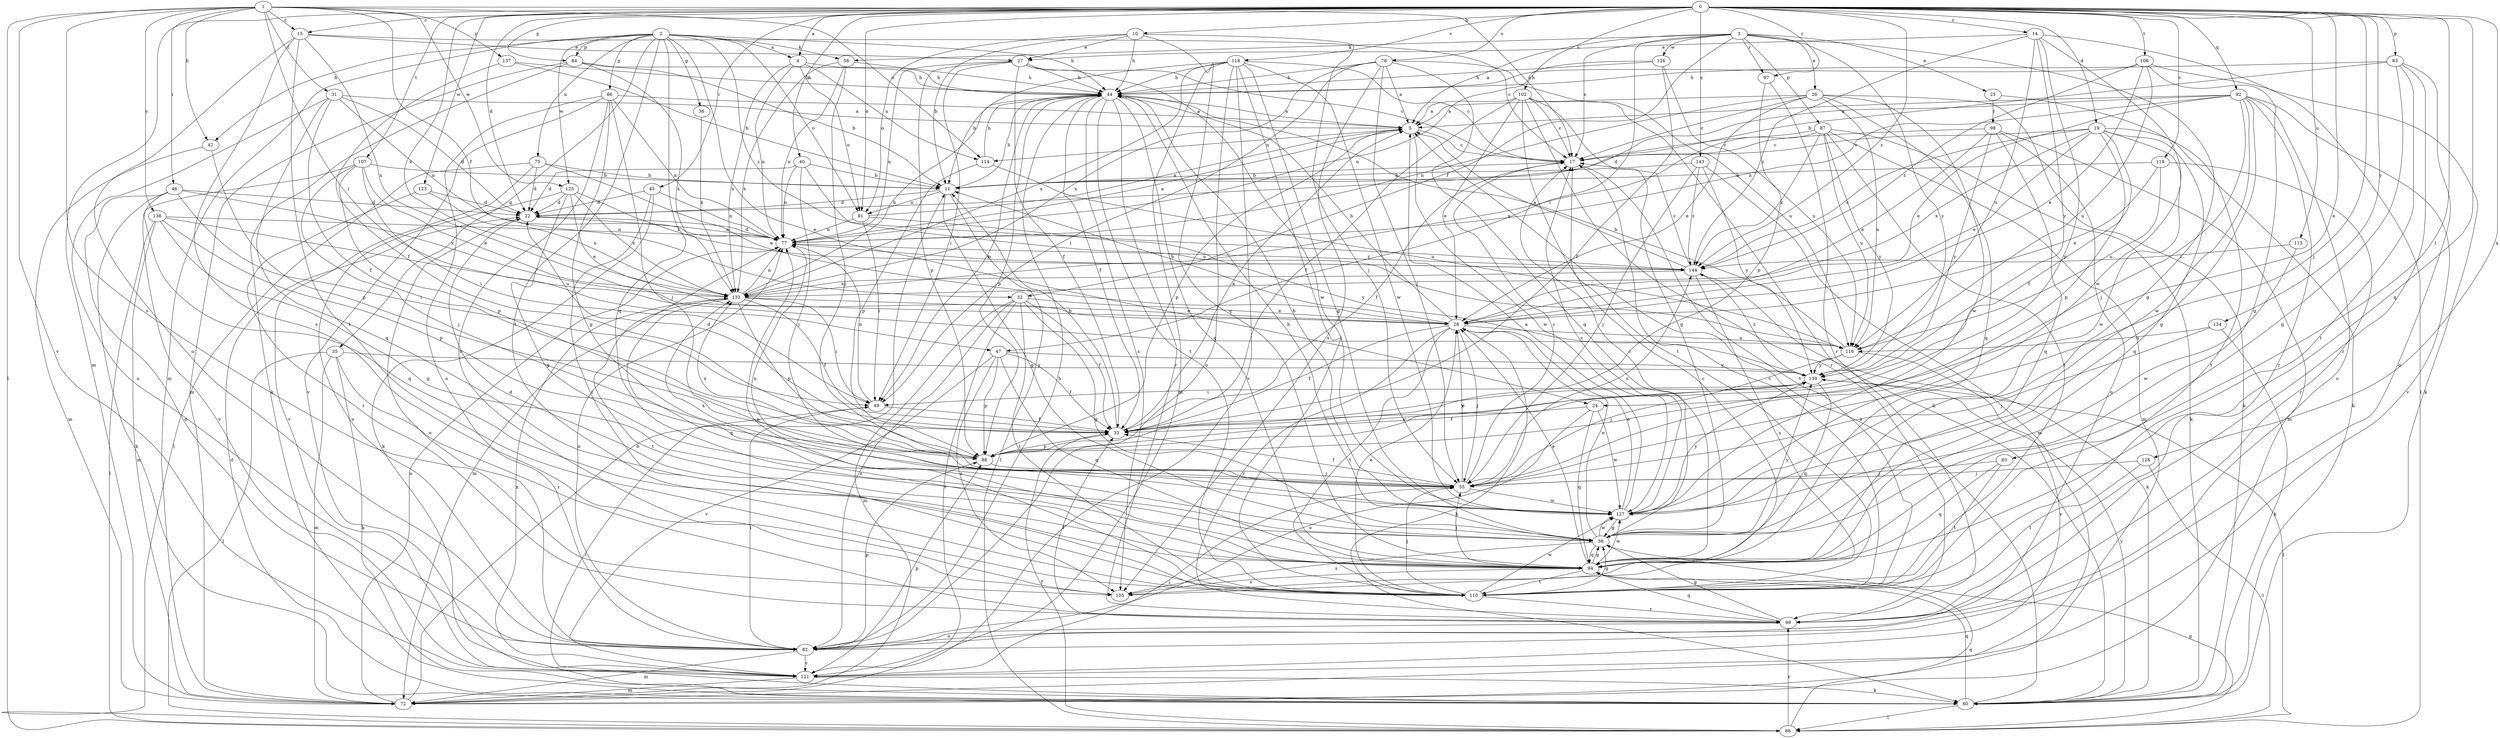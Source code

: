 strict digraph  {
0;
1;
2;
3;
4;
5;
10;
11;
14;
15;
17;
19;
22;
24;
25;
26;
27;
28;
31;
32;
33;
35;
36;
38;
40;
42;
44;
45;
46;
47;
49;
55;
58;
60;
63;
66;
72;
75;
77;
78;
81;
82;
83;
84;
86;
87;
88;
92;
94;
97;
98;
99;
102;
105;
107;
108;
110;
113;
114;
116;
118;
119;
121;
123;
125;
126;
127;
128;
133;
134;
137;
138;
139;
143;
144;
0 -> 4  [label=a];
0 -> 10  [label=b];
0 -> 14  [label=c];
0 -> 15  [label=c];
0 -> 19  [label=d];
0 -> 22  [label=d];
0 -> 24  [label=e];
0 -> 40  [label=h];
0 -> 45  [label=i];
0 -> 55  [label=j];
0 -> 63  [label=l];
0 -> 72  [label=m];
0 -> 78  [label=o];
0 -> 81  [label=o];
0 -> 83  [label=p];
0 -> 84  [label=p];
0 -> 92  [label=q];
0 -> 94  [label=q];
0 -> 97  [label=r];
0 -> 102  [label=s];
0 -> 107  [label=t];
0 -> 108  [label=t];
0 -> 113  [label=u];
0 -> 118  [label=v];
0 -> 119  [label=v];
0 -> 123  [label=w];
0 -> 128  [label=x];
0 -> 133  [label=x];
0 -> 134  [label=y];
0 -> 143  [label=z];
0 -> 144  [label=z];
1 -> 15  [label=c];
1 -> 17  [label=c];
1 -> 31  [label=f];
1 -> 32  [label=f];
1 -> 42  [label=h];
1 -> 46  [label=i];
1 -> 47  [label=i];
1 -> 66  [label=l];
1 -> 105  [label=s];
1 -> 114  [label=u];
1 -> 121  [label=v];
1 -> 125  [label=w];
1 -> 137  [label=y];
1 -> 138  [label=y];
2 -> 4  [label=a];
2 -> 24  [label=e];
2 -> 35  [label=g];
2 -> 36  [label=g];
2 -> 42  [label=h];
2 -> 44  [label=h];
2 -> 58  [label=k];
2 -> 72  [label=m];
2 -> 75  [label=n];
2 -> 81  [label=o];
2 -> 84  [label=p];
2 -> 86  [label=p];
2 -> 94  [label=q];
2 -> 110  [label=t];
2 -> 125  [label=w];
2 -> 144  [label=z];
3 -> 5  [label=a];
3 -> 17  [label=c];
3 -> 25  [label=e];
3 -> 26  [label=e];
3 -> 32  [label=f];
3 -> 38  [label=g];
3 -> 47  [label=i];
3 -> 58  [label=k];
3 -> 87  [label=p];
3 -> 97  [label=r];
3 -> 126  [label=w];
3 -> 139  [label=y];
4 -> 44  [label=h];
4 -> 77  [label=n];
4 -> 81  [label=o];
4 -> 114  [label=u];
4 -> 133  [label=x];
5 -> 17  [label=c];
5 -> 88  [label=p];
5 -> 114  [label=u];
5 -> 127  [label=w];
10 -> 11  [label=b];
10 -> 27  [label=e];
10 -> 44  [label=h];
10 -> 55  [label=j];
10 -> 81  [label=o];
10 -> 94  [label=q];
11 -> 22  [label=d];
11 -> 38  [label=g];
11 -> 44  [label=h];
11 -> 66  [label=l];
11 -> 81  [label=o];
14 -> 27  [label=e];
14 -> 66  [label=l];
14 -> 88  [label=p];
14 -> 116  [label=u];
14 -> 127  [label=w];
14 -> 139  [label=y];
14 -> 144  [label=z];
15 -> 17  [label=c];
15 -> 27  [label=e];
15 -> 82  [label=o];
15 -> 105  [label=s];
15 -> 110  [label=t];
15 -> 133  [label=x];
17 -> 11  [label=b];
17 -> 33  [label=f];
17 -> 110  [label=t];
19 -> 17  [label=c];
19 -> 28  [label=e];
19 -> 33  [label=f];
19 -> 88  [label=p];
19 -> 94  [label=q];
19 -> 110  [label=t];
19 -> 127  [label=w];
19 -> 133  [label=x];
19 -> 144  [label=z];
22 -> 77  [label=n];
22 -> 82  [label=o];
24 -> 33  [label=f];
24 -> 82  [label=o];
24 -> 94  [label=q];
24 -> 127  [label=w];
25 -> 60  [label=k];
25 -> 98  [label=r];
26 -> 5  [label=a];
26 -> 17  [label=c];
26 -> 28  [label=e];
26 -> 60  [label=k];
26 -> 77  [label=n];
26 -> 94  [label=q];
26 -> 116  [label=u];
26 -> 127  [label=w];
27 -> 17  [label=c];
27 -> 33  [label=f];
27 -> 44  [label=h];
27 -> 49  [label=i];
27 -> 77  [label=n];
27 -> 88  [label=p];
27 -> 127  [label=w];
28 -> 11  [label=b];
28 -> 33  [label=f];
28 -> 44  [label=h];
28 -> 55  [label=j];
28 -> 60  [label=k];
28 -> 99  [label=r];
28 -> 110  [label=t];
28 -> 116  [label=u];
31 -> 5  [label=a];
31 -> 22  [label=d];
31 -> 33  [label=f];
31 -> 77  [label=n];
31 -> 82  [label=o];
31 -> 94  [label=q];
32 -> 28  [label=e];
32 -> 33  [label=f];
32 -> 38  [label=g];
32 -> 72  [label=m];
32 -> 82  [label=o];
32 -> 110  [label=t];
32 -> 121  [label=v];
33 -> 5  [label=a];
33 -> 11  [label=b];
33 -> 22  [label=d];
33 -> 88  [label=p];
33 -> 139  [label=y];
35 -> 60  [label=k];
35 -> 66  [label=l];
35 -> 72  [label=m];
35 -> 99  [label=r];
35 -> 139  [label=y];
36 -> 133  [label=x];
38 -> 17  [label=c];
38 -> 28  [label=e];
38 -> 44  [label=h];
38 -> 94  [label=q];
38 -> 105  [label=s];
38 -> 127  [label=w];
38 -> 139  [label=y];
40 -> 11  [label=b];
40 -> 22  [label=d];
40 -> 55  [label=j];
40 -> 77  [label=n];
40 -> 116  [label=u];
42 -> 72  [label=m];
42 -> 88  [label=p];
44 -> 5  [label=a];
44 -> 33  [label=f];
44 -> 49  [label=i];
44 -> 88  [label=p];
44 -> 94  [label=q];
44 -> 99  [label=r];
44 -> 105  [label=s];
44 -> 110  [label=t];
45 -> 22  [label=d];
45 -> 60  [label=k];
45 -> 77  [label=n];
45 -> 110  [label=t];
46 -> 22  [label=d];
46 -> 49  [label=i];
46 -> 60  [label=k];
46 -> 82  [label=o];
46 -> 94  [label=q];
46 -> 133  [label=x];
47 -> 33  [label=f];
47 -> 88  [label=p];
47 -> 94  [label=q];
47 -> 105  [label=s];
47 -> 121  [label=v];
47 -> 139  [label=y];
49 -> 33  [label=f];
49 -> 77  [label=n];
55 -> 17  [label=c];
55 -> 28  [label=e];
55 -> 33  [label=f];
55 -> 127  [label=w];
55 -> 144  [label=z];
58 -> 44  [label=h];
58 -> 55  [label=j];
58 -> 77  [label=n];
58 -> 133  [label=x];
60 -> 5  [label=a];
60 -> 22  [label=d];
60 -> 49  [label=i];
60 -> 66  [label=l];
60 -> 94  [label=q];
60 -> 139  [label=y];
63 -> 55  [label=j];
63 -> 94  [label=q];
63 -> 110  [label=t];
66 -> 33  [label=f];
66 -> 38  [label=g];
66 -> 94  [label=q];
66 -> 99  [label=r];
72 -> 11  [label=b];
72 -> 77  [label=n];
75 -> 11  [label=b];
75 -> 22  [label=d];
75 -> 28  [label=e];
75 -> 66  [label=l];
75 -> 121  [label=v];
77 -> 5  [label=a];
77 -> 22  [label=d];
77 -> 72  [label=m];
77 -> 144  [label=z];
78 -> 5  [label=a];
78 -> 44  [label=h];
78 -> 49  [label=i];
78 -> 55  [label=j];
78 -> 94  [label=q];
78 -> 105  [label=s];
78 -> 116  [label=u];
78 -> 133  [label=x];
81 -> 5  [label=a];
81 -> 49  [label=i];
81 -> 77  [label=n];
81 -> 139  [label=y];
82 -> 44  [label=h];
82 -> 49  [label=i];
82 -> 72  [label=m];
82 -> 77  [label=n];
82 -> 88  [label=p];
82 -> 121  [label=v];
83 -> 11  [label=b];
83 -> 44  [label=h];
83 -> 82  [label=o];
83 -> 94  [label=q];
83 -> 99  [label=r];
83 -> 110  [label=t];
84 -> 11  [label=b];
84 -> 44  [label=h];
84 -> 60  [label=k];
84 -> 72  [label=m];
84 -> 133  [label=x];
86 -> 5  [label=a];
86 -> 38  [label=g];
86 -> 55  [label=j];
86 -> 77  [label=n];
86 -> 82  [label=o];
86 -> 105  [label=s];
86 -> 121  [label=v];
87 -> 17  [label=c];
87 -> 60  [label=k];
87 -> 72  [label=m];
87 -> 110  [label=t];
87 -> 116  [label=u];
87 -> 133  [label=x];
87 -> 139  [label=y];
87 -> 144  [label=z];
88 -> 55  [label=j];
88 -> 133  [label=x];
88 -> 139  [label=y];
92 -> 5  [label=a];
92 -> 22  [label=d];
92 -> 28  [label=e];
92 -> 38  [label=g];
92 -> 55  [label=j];
92 -> 77  [label=n];
92 -> 82  [label=o];
92 -> 99  [label=r];
92 -> 121  [label=v];
92 -> 127  [label=w];
94 -> 22  [label=d];
94 -> 28  [label=e];
94 -> 38  [label=g];
94 -> 55  [label=j];
94 -> 105  [label=s];
94 -> 110  [label=t];
94 -> 127  [label=w];
97 -> 88  [label=p];
97 -> 99  [label=r];
98 -> 17  [label=c];
98 -> 28  [label=e];
98 -> 72  [label=m];
98 -> 82  [label=o];
98 -> 94  [label=q];
98 -> 139  [label=y];
99 -> 33  [label=f];
99 -> 38  [label=g];
99 -> 82  [label=o];
99 -> 94  [label=q];
102 -> 5  [label=a];
102 -> 17  [label=c];
102 -> 28  [label=e];
102 -> 33  [label=f];
102 -> 38  [label=g];
102 -> 60  [label=k];
102 -> 99  [label=r];
102 -> 110  [label=t];
105 -> 17  [label=c];
107 -> 11  [label=b];
107 -> 28  [label=e];
107 -> 49  [label=i];
107 -> 55  [label=j];
107 -> 88  [label=p];
107 -> 121  [label=v];
108 -> 28  [label=e];
108 -> 38  [label=g];
108 -> 44  [label=h];
108 -> 60  [label=k];
108 -> 116  [label=u];
108 -> 144  [label=z];
110 -> 17  [label=c];
110 -> 28  [label=e];
110 -> 38  [label=g];
110 -> 55  [label=j];
110 -> 77  [label=n];
110 -> 99  [label=r];
110 -> 127  [label=w];
113 -> 127  [label=w];
113 -> 144  [label=z];
114 -> 44  [label=h];
114 -> 88  [label=p];
114 -> 116  [label=u];
116 -> 44  [label=h];
116 -> 55  [label=j];
116 -> 121  [label=v];
116 -> 139  [label=y];
118 -> 11  [label=b];
118 -> 17  [label=c];
118 -> 38  [label=g];
118 -> 44  [label=h];
118 -> 72  [label=m];
118 -> 82  [label=o];
118 -> 110  [label=t];
118 -> 121  [label=v];
118 -> 127  [label=w];
118 -> 133  [label=x];
119 -> 11  [label=b];
119 -> 28  [label=e];
119 -> 99  [label=r];
119 -> 116  [label=u];
121 -> 55  [label=j];
121 -> 60  [label=k];
121 -> 72  [label=m];
121 -> 88  [label=p];
121 -> 133  [label=x];
123 -> 22  [label=d];
123 -> 99  [label=r];
123 -> 133  [label=x];
125 -> 22  [label=d];
125 -> 28  [label=e];
125 -> 38  [label=g];
125 -> 82  [label=o];
125 -> 133  [label=x];
125 -> 144  [label=z];
126 -> 33  [label=f];
126 -> 44  [label=h];
126 -> 77  [label=n];
126 -> 116  [label=u];
127 -> 5  [label=a];
127 -> 17  [label=c];
127 -> 28  [label=e];
127 -> 38  [label=g];
127 -> 44  [label=h];
127 -> 77  [label=n];
127 -> 133  [label=x];
127 -> 139  [label=y];
128 -> 55  [label=j];
128 -> 66  [label=l];
128 -> 110  [label=t];
133 -> 28  [label=e];
133 -> 33  [label=f];
133 -> 44  [label=h];
133 -> 49  [label=i];
133 -> 77  [label=n];
133 -> 88  [label=p];
133 -> 94  [label=q];
133 -> 110  [label=t];
134 -> 55  [label=j];
134 -> 60  [label=k];
134 -> 116  [label=u];
137 -> 11  [label=b];
137 -> 33  [label=f];
137 -> 44  [label=h];
138 -> 38  [label=g];
138 -> 66  [label=l];
138 -> 72  [label=m];
138 -> 77  [label=n];
138 -> 88  [label=p];
138 -> 116  [label=u];
139 -> 49  [label=i];
139 -> 66  [label=l];
139 -> 94  [label=q];
139 -> 144  [label=z];
143 -> 11  [label=b];
143 -> 55  [label=j];
143 -> 72  [label=m];
143 -> 139  [label=y];
143 -> 144  [label=z];
144 -> 5  [label=a];
144 -> 17  [label=c];
144 -> 60  [label=k];
144 -> 77  [label=n];
144 -> 105  [label=s];
144 -> 133  [label=x];
}
